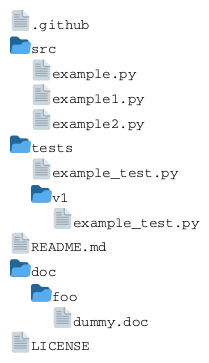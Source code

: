 {
  "sha1": "4r3bt3d59qbg83ic61yhu8gasehmys6",
  "insertion": {
    "when": "2024-05-30T20:48:20.554Z",
    "url": "https://github.com/plantuml/plantuml/issues/1448",
    "user": "plantuml@gmail.com"
  }
}
@startfiles
/.github
/src/example.py
/src/example1.py
/tests/example_test.py
/src/example2.py
/tests/v1/example_test.py
/README.md
/doc/foo/dummy.doc
/LICENSE
@endfiles
